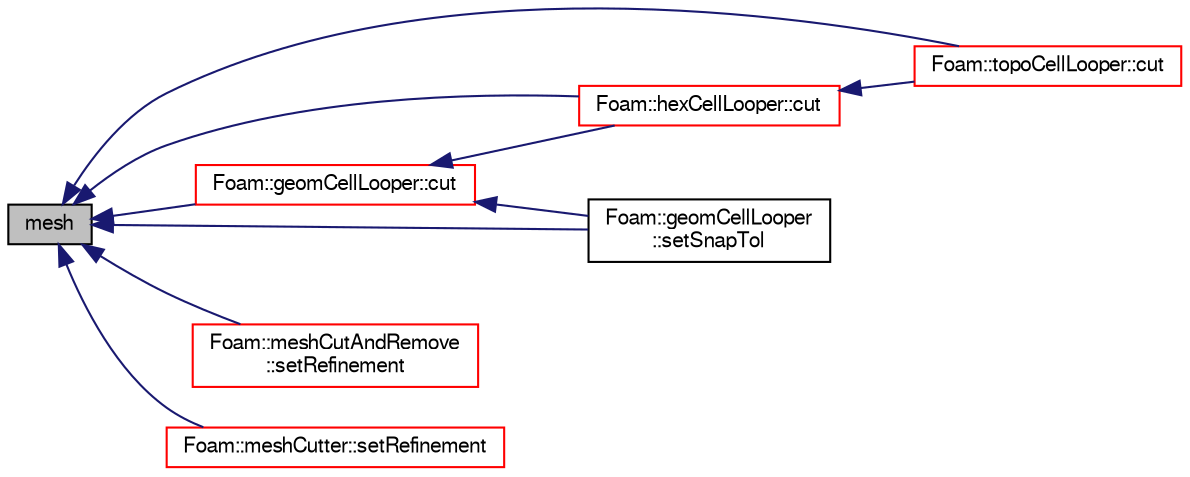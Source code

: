 digraph "mesh"
{
  bgcolor="transparent";
  edge [fontname="FreeSans",fontsize="10",labelfontname="FreeSans",labelfontsize="10"];
  node [fontname="FreeSans",fontsize="10",shape=record];
  rankdir="LR";
  Node629 [label="mesh",height=0.2,width=0.4,color="black", fillcolor="grey75", style="filled", fontcolor="black"];
  Node629 -> Node630 [dir="back",color="midnightblue",fontsize="10",style="solid",fontname="FreeSans"];
  Node630 [label="Foam::hexCellLooper::cut",height=0.2,width=0.4,color="red",URL="$a21478.html#a3d6305b93327dbf1434bf2c8362a3a3e",tooltip="Create cut along circumference of cellI. Gets current mesh cuts. "];
  Node630 -> Node632 [dir="back",color="midnightblue",fontsize="10",style="solid",fontname="FreeSans"];
  Node632 [label="Foam::topoCellLooper::cut",height=0.2,width=0.4,color="red",URL="$a21482.html#a3d6305b93327dbf1434bf2c8362a3a3e",tooltip="Create cut along circumference of cellI. Gets current mesh cuts. "];
  Node629 -> Node634 [dir="back",color="midnightblue",fontsize="10",style="solid",fontname="FreeSans"];
  Node634 [label="Foam::geomCellLooper::cut",height=0.2,width=0.4,color="red",URL="$a21474.html#a3d6305b93327dbf1434bf2c8362a3a3e",tooltip="Create cut along circumference of cellI. Gets current mesh cuts. "];
  Node634 -> Node636 [dir="back",color="midnightblue",fontsize="10",style="solid",fontname="FreeSans"];
  Node636 [label="Foam::geomCellLooper\l::setSnapTol",height=0.2,width=0.4,color="black",URL="$a21474.html#a40d86cd70822d0e848b72b9bd9bdbae0"];
  Node634 -> Node630 [dir="back",color="midnightblue",fontsize="10",style="solid",fontname="FreeSans"];
  Node629 -> Node632 [dir="back",color="midnightblue",fontsize="10",style="solid",fontname="FreeSans"];
  Node629 -> Node638 [dir="back",color="midnightblue",fontsize="10",style="solid",fontname="FreeSans"];
  Node638 [label="Foam::meshCutAndRemove\l::setRefinement",height=0.2,width=0.4,color="red",URL="$a21502.html#a5b289474e53287a9460c322f12434dec",tooltip="Do actual cutting with cut description. Inserts mesh changes. "];
  Node629 -> Node640 [dir="back",color="midnightblue",fontsize="10",style="solid",fontname="FreeSans"];
  Node640 [label="Foam::meshCutter::setRefinement",height=0.2,width=0.4,color="red",URL="$a21506.html#ad6964ecaeb84631835d8a4e51bf706bb",tooltip="Do actual cutting with cut description. Inserts mesh changes. "];
  Node629 -> Node636 [dir="back",color="midnightblue",fontsize="10",style="solid",fontname="FreeSans"];
}
